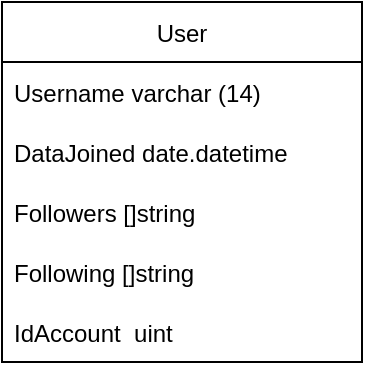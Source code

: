 <mxfile version="17.4.2" type="device"><diagram id="C5RBs43oDa-KdzZeNtuy" name="Page-1"><mxGraphModel dx="1097" dy="606" grid="1" gridSize="10" guides="1" tooltips="1" connect="1" arrows="1" fold="1" page="1" pageScale="1" pageWidth="827" pageHeight="1169" math="0" shadow="0"><root><mxCell id="WIyWlLk6GJQsqaUBKTNV-0"/><mxCell id="WIyWlLk6GJQsqaUBKTNV-1" parent="WIyWlLk6GJQsqaUBKTNV-0"/><mxCell id="fTCn4oODotj45kG5SFZw-0" value="User" style="swimlane;fontStyle=0;childLayout=stackLayout;horizontal=1;startSize=30;horizontalStack=0;resizeParent=1;resizeParentMax=0;resizeLast=0;collapsible=1;marginBottom=0;" vertex="1" parent="WIyWlLk6GJQsqaUBKTNV-1"><mxGeometry x="80" y="40" width="180" height="180" as="geometry"><mxRectangle x="80" y="40" width="60" height="30" as="alternateBounds"/></mxGeometry></mxCell><mxCell id="fTCn4oODotj45kG5SFZw-1" value="Username varchar (14)" style="text;strokeColor=none;fillColor=none;align=left;verticalAlign=middle;spacingLeft=4;spacingRight=4;overflow=hidden;points=[[0,0.5],[1,0.5]];portConstraint=eastwest;rotatable=0;" vertex="1" parent="fTCn4oODotj45kG5SFZw-0"><mxGeometry y="30" width="180" height="30" as="geometry"/></mxCell><mxCell id="fTCn4oODotj45kG5SFZw-2" value="DataJoined date.datetime" style="text;strokeColor=none;fillColor=none;align=left;verticalAlign=middle;spacingLeft=4;spacingRight=4;overflow=hidden;points=[[0,0.5],[1,0.5]];portConstraint=eastwest;rotatable=0;" vertex="1" parent="fTCn4oODotj45kG5SFZw-0"><mxGeometry y="60" width="180" height="30" as="geometry"/></mxCell><mxCell id="fTCn4oODotj45kG5SFZw-5" value="Followers []string" style="text;strokeColor=none;fillColor=none;align=left;verticalAlign=middle;spacingLeft=4;spacingRight=4;overflow=hidden;points=[[0,0.5],[1,0.5]];portConstraint=eastwest;rotatable=0;" vertex="1" parent="fTCn4oODotj45kG5SFZw-0"><mxGeometry y="90" width="180" height="30" as="geometry"/></mxCell><mxCell id="fTCn4oODotj45kG5SFZw-6" value="Following []string" style="text;strokeColor=none;fillColor=none;align=left;verticalAlign=middle;spacingLeft=4;spacingRight=4;overflow=hidden;points=[[0,0.5],[1,0.5]];portConstraint=eastwest;rotatable=0;" vertex="1" parent="fTCn4oODotj45kG5SFZw-0"><mxGeometry y="120" width="180" height="30" as="geometry"/></mxCell><mxCell id="fTCn4oODotj45kG5SFZw-7" value="IdAccount  uint" style="text;strokeColor=none;fillColor=none;align=left;verticalAlign=middle;spacingLeft=4;spacingRight=4;overflow=hidden;points=[[0,0.5],[1,0.5]];portConstraint=eastwest;rotatable=0;" vertex="1" parent="fTCn4oODotj45kG5SFZw-0"><mxGeometry y="150" width="180" height="30" as="geometry"/></mxCell></root></mxGraphModel></diagram></mxfile>
